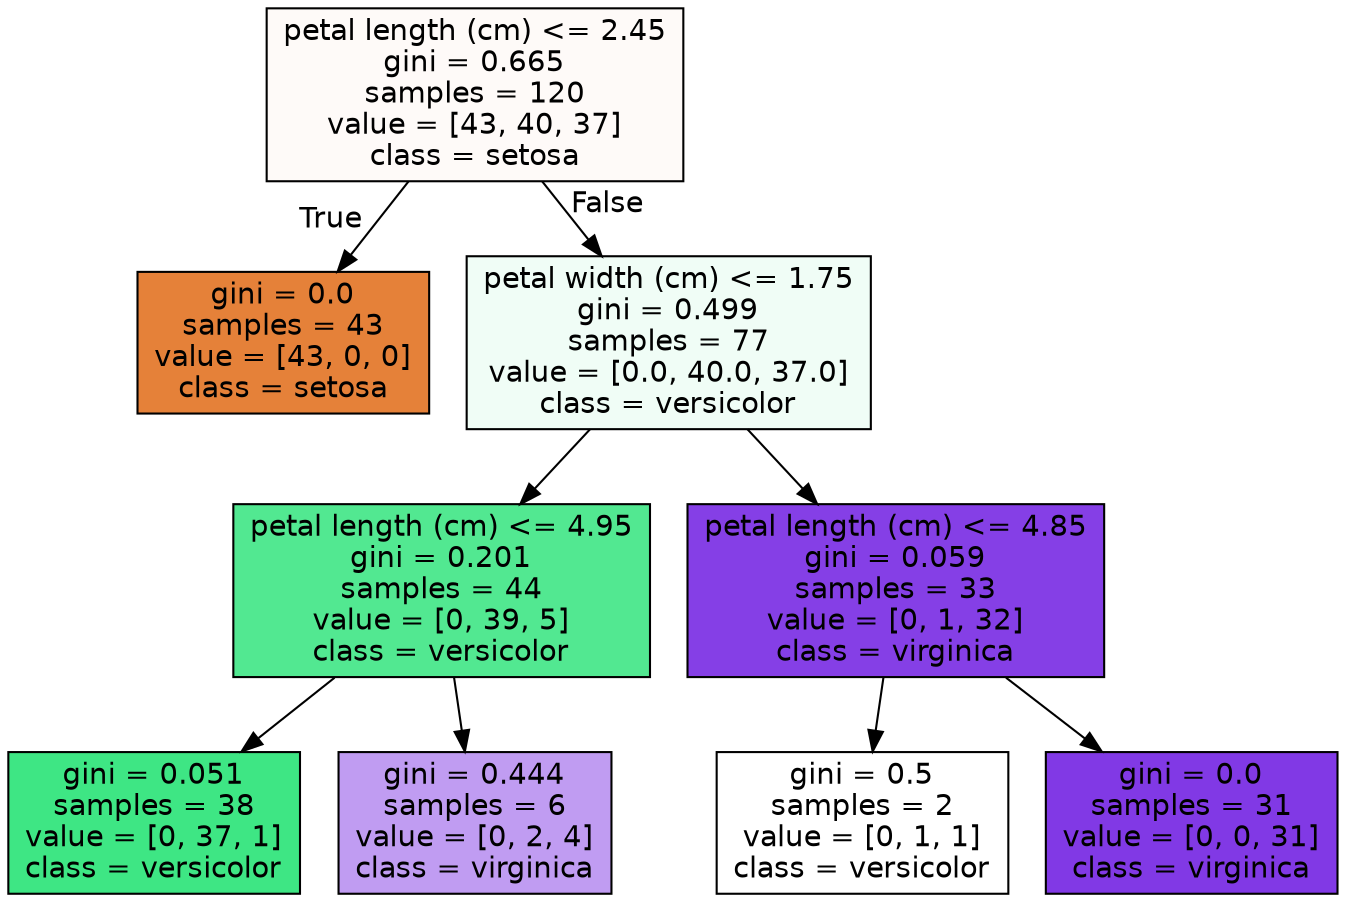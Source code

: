 digraph Tree {
node [shape=box, style="filled", color="black", fontname="helvetica"] ;
edge [fontname="helvetica"] ;
0 [label="petal length (cm) <= 2.45\ngini = 0.665\nsamples = 120\nvalue = [43, 40, 37]\nclass = setosa", fillcolor="#fefaf8"] ;
1 [label="gini = 0.0\nsamples = 43\nvalue = [43, 0, 0]\nclass = setosa", fillcolor="#e58139"] ;
0 -> 1 [labeldistance=2.5, labelangle=45, headlabel="True"] ;
2 [label="petal width (cm) <= 1.75\ngini = 0.499\nsamples = 77\nvalue = [0.0, 40.0, 37.0]\nclass = versicolor", fillcolor="#f0fdf6"] ;
0 -> 2 [labeldistance=2.5, labelangle=-45, headlabel="False"] ;
3 [label="petal length (cm) <= 4.95\ngini = 0.201\nsamples = 44\nvalue = [0, 39, 5]\nclass = versicolor", fillcolor="#52e891"] ;
2 -> 3 ;
4 [label="gini = 0.051\nsamples = 38\nvalue = [0, 37, 1]\nclass = versicolor", fillcolor="#3ee684"] ;
3 -> 4 ;
5 [label="gini = 0.444\nsamples = 6\nvalue = [0, 2, 4]\nclass = virginica", fillcolor="#c09cf2"] ;
3 -> 5 ;
6 [label="petal length (cm) <= 4.85\ngini = 0.059\nsamples = 33\nvalue = [0, 1, 32]\nclass = virginica", fillcolor="#853fe6"] ;
2 -> 6 ;
7 [label="gini = 0.5\nsamples = 2\nvalue = [0, 1, 1]\nclass = versicolor", fillcolor="#ffffff"] ;
6 -> 7 ;
8 [label="gini = 0.0\nsamples = 31\nvalue = [0, 0, 31]\nclass = virginica", fillcolor="#8139e5"] ;
6 -> 8 ;
}